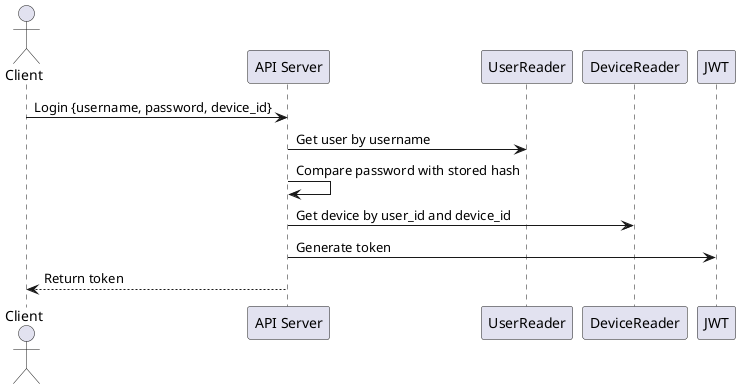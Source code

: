 @startuml
actor Client
participant "API Server" as Server
participant "UserReader" as UserRead
participant "DeviceReader" as DeviceRead
participant JWT

Client -> Server: Login {username, password, device_id}
Server -> UserRead: Get user by username
Server -> Server: Compare password with stored hash
Server -> DeviceRead: Get device by user_id and device_id
Server -> JWT: Generate token
Server --> Client: Return token
@enduml
